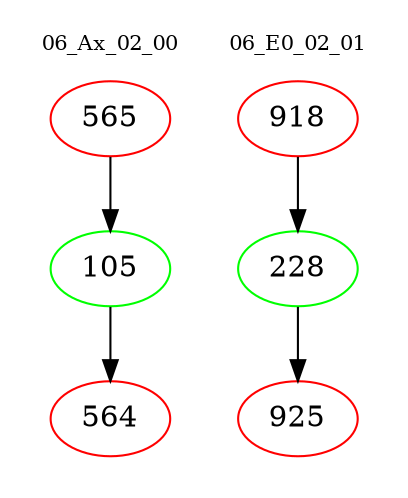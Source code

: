 digraph{
subgraph cluster_0 {
color = white
label = "06_Ax_02_00";
fontsize=10;
T0_565 [label="565", color="red"]
T0_565 -> T0_105 [color="black"]
T0_105 [label="105", color="green"]
T0_105 -> T0_564 [color="black"]
T0_564 [label="564", color="red"]
}
subgraph cluster_1 {
color = white
label = "06_E0_02_01";
fontsize=10;
T1_918 [label="918", color="red"]
T1_918 -> T1_228 [color="black"]
T1_228 [label="228", color="green"]
T1_228 -> T1_925 [color="black"]
T1_925 [label="925", color="red"]
}
}
